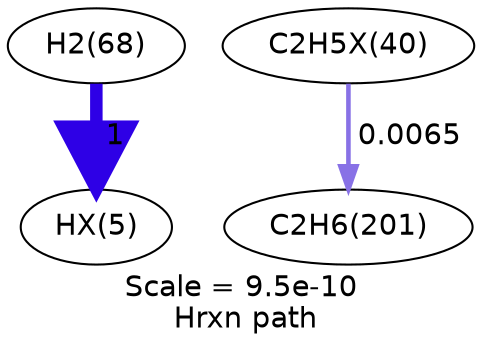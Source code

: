 digraph reaction_paths {
center=1;
s10 -> s61[fontname="Helvetica", style="setlinewidth(6)", arrowsize=3, color="0.7, 1.5, 0.9"
, label=" 1"];
s65 -> s16[fontname="Helvetica", style="setlinewidth(2.2)", arrowsize=1.1, color="0.7, 0.507, 0.9"
, label=" 0.0065"];
s10 [ fontname="Helvetica", label="H2(68)"];
s16 [ fontname="Helvetica", label="C2H6(201)"];
s61 [ fontname="Helvetica", label="HX(5)"];
s65 [ fontname="Helvetica", label="C2H5X(40)"];
 label = "Scale = 9.5e-10\l Hrxn path";
 fontname = "Helvetica";
}
